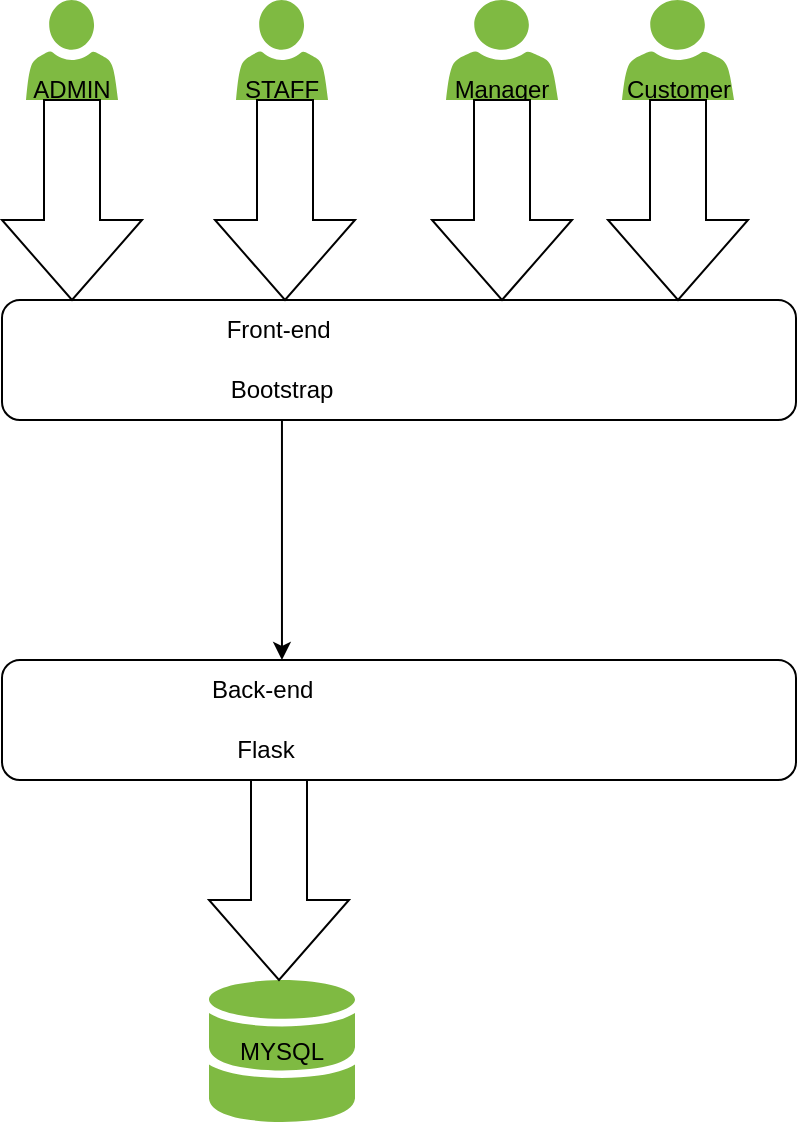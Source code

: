 <mxfile version="24.0.4" type="onedrive">
  <diagram name="Page-1" id="A5oAAItRhiB0wJQ7S17F">
    <mxGraphModel grid="1" page="1" gridSize="10" guides="1" tooltips="1" connect="1" arrows="1" fold="1" pageScale="1" pageWidth="850" pageHeight="1100" math="0" shadow="0">
      <root>
        <mxCell id="0" />
        <mxCell id="1" parent="0" />
        <mxCell id="sGNVbD_qZIN5bfvo1yTo-1" value="" style="sketch=0;pointerEvents=1;shadow=0;dashed=0;html=1;strokeColor=none;labelPosition=center;verticalLabelPosition=bottom;verticalAlign=top;outlineConnect=0;align=center;shape=mxgraph.office.users.user;fillColor=#7FBA42;" vertex="1" parent="1">
          <mxGeometry x="215" y="30" width="46" height="50" as="geometry" />
        </mxCell>
        <mxCell id="sGNVbD_qZIN5bfvo1yTo-2" value="" style="sketch=0;pointerEvents=1;shadow=0;dashed=0;html=1;strokeColor=none;labelPosition=center;verticalLabelPosition=bottom;verticalAlign=top;outlineConnect=0;align=center;shape=mxgraph.office.users.user;fillColor=#7FBA42;" vertex="1" parent="1">
          <mxGeometry x="320" y="30" width="46" height="50" as="geometry" />
        </mxCell>
        <mxCell id="sGNVbD_qZIN5bfvo1yTo-3" value="" style="sketch=0;pointerEvents=1;shadow=0;dashed=0;html=1;strokeColor=none;labelPosition=center;verticalLabelPosition=bottom;verticalAlign=top;outlineConnect=0;align=center;shape=mxgraph.office.users.user;fillColor=#7FBA42;" vertex="1" parent="1">
          <mxGeometry x="425" y="30" width="56" height="50" as="geometry" />
        </mxCell>
        <mxCell id="sGNVbD_qZIN5bfvo1yTo-12" value="" style="rounded=1;whiteSpace=wrap;html=1;strokeColor=default;" vertex="1" parent="1">
          <mxGeometry x="203" y="180" width="397" height="60" as="geometry" />
        </mxCell>
        <mxCell id="sGNVbD_qZIN5bfvo1yTo-14" value="" style="rounded=1;whiteSpace=wrap;html=1;strokeColor=default;" vertex="1" parent="1">
          <mxGeometry x="203" y="360" width="397" height="60" as="geometry" />
        </mxCell>
        <mxCell id="sGNVbD_qZIN5bfvo1yTo-15" value="" style="sketch=0;shadow=0;dashed=0;html=1;strokeColor=none;labelPosition=center;verticalLabelPosition=bottom;verticalAlign=top;outlineConnect=0;align=center;shape=mxgraph.office.databases.database_mini_2;fillColor=#7FBA42;" vertex="1" parent="1">
          <mxGeometry x="306.5" y="520" width="73" height="72" as="geometry" />
        </mxCell>
        <mxCell id="sGNVbD_qZIN5bfvo1yTo-17" value="" style="html=1;shadow=0;dashed=0;align=center;verticalAlign=middle;shape=mxgraph.arrows2.arrow;dy=0.6;dx=40;flipH=1;notch=0;direction=south;" vertex="1" parent="1">
          <mxGeometry x="306.5" y="420" width="70" height="100" as="geometry" />
        </mxCell>
        <mxCell id="sGNVbD_qZIN5bfvo1yTo-20" value="Front-end&amp;nbsp;" style="text;html=1;align=center;verticalAlign=middle;whiteSpace=wrap;rounded=0;" vertex="1" parent="1">
          <mxGeometry x="223" y="180" width="240" height="30" as="geometry" />
        </mxCell>
        <mxCell id="sGNVbD_qZIN5bfvo1yTo-21" value="Bootstrap" style="text;html=1;align=center;verticalAlign=middle;whiteSpace=wrap;rounded=0;" vertex="1" parent="1">
          <mxGeometry x="233" y="210" width="220" height="30" as="geometry" />
        </mxCell>
        <mxCell id="sGNVbD_qZIN5bfvo1yTo-22" value="Back-end&amp;nbsp;" style="text;html=1;align=center;verticalAlign=middle;whiteSpace=wrap;rounded=0;" vertex="1" parent="1">
          <mxGeometry x="240" y="360" width="190" height="30" as="geometry" />
        </mxCell>
        <mxCell id="sGNVbD_qZIN5bfvo1yTo-23" value="Flask" style="text;html=1;align=center;verticalAlign=middle;whiteSpace=wrap;rounded=0;" vertex="1" parent="1">
          <mxGeometry x="255" y="390" width="160" height="30" as="geometry" />
        </mxCell>
        <mxCell id="sGNVbD_qZIN5bfvo1yTo-24" value="MYSQL" style="text;html=1;align=center;verticalAlign=middle;whiteSpace=wrap;rounded=0;" vertex="1" parent="1">
          <mxGeometry x="313" y="541" width="60" height="30" as="geometry" />
        </mxCell>
        <mxCell id="sGNVbD_qZIN5bfvo1yTo-25" value="ADMIN" style="text;html=1;align=center;verticalAlign=middle;whiteSpace=wrap;rounded=0;" vertex="1" parent="1">
          <mxGeometry x="208" y="60" width="60" height="30" as="geometry" />
        </mxCell>
        <mxCell id="sGNVbD_qZIN5bfvo1yTo-26" value="STAFF" style="text;html=1;align=center;verticalAlign=middle;whiteSpace=wrap;rounded=0;" vertex="1" parent="1">
          <mxGeometry x="313" y="60" width="60" height="30" as="geometry" />
        </mxCell>
        <mxCell id="sGNVbD_qZIN5bfvo1yTo-27" value="Manager" style="text;html=1;align=center;verticalAlign=middle;whiteSpace=wrap;rounded=0;" vertex="1" parent="1">
          <mxGeometry x="423" y="60" width="60" height="30" as="geometry" />
        </mxCell>
        <mxCell id="sGNVbD_qZIN5bfvo1yTo-28" value="" style="html=1;shadow=0;dashed=0;align=center;verticalAlign=middle;shape=mxgraph.arrows2.arrow;dy=0.6;dx=40;direction=south;notch=0;" vertex="1" parent="1">
          <mxGeometry x="203" y="80" width="70" height="100" as="geometry" />
        </mxCell>
        <mxCell id="sGNVbD_qZIN5bfvo1yTo-29" value="" style="html=1;shadow=0;dashed=0;align=center;verticalAlign=middle;shape=mxgraph.arrows2.arrow;dy=0.6;dx=40;direction=south;notch=0;" vertex="1" parent="1">
          <mxGeometry x="309.5" y="80" width="70" height="100" as="geometry" />
        </mxCell>
        <mxCell id="sGNVbD_qZIN5bfvo1yTo-30" value="" style="html=1;shadow=0;dashed=0;align=center;verticalAlign=middle;shape=mxgraph.arrows2.arrow;dy=0.6;dx=40;direction=south;notch=0;" vertex="1" parent="1">
          <mxGeometry x="418" y="80" width="70" height="100" as="geometry" />
        </mxCell>
        <mxCell id="sGNVbD_qZIN5bfvo1yTo-31" style="edgeStyle=orthogonalEdgeStyle;rounded=0;orthogonalLoop=1;jettySize=auto;html=1;entryX=0.542;entryY=0;entryDx=0;entryDy=0;entryPerimeter=0;" edge="1" parent="1" source="sGNVbD_qZIN5bfvo1yTo-21" target="sGNVbD_qZIN5bfvo1yTo-22">
          <mxGeometry relative="1" as="geometry" />
        </mxCell>
        <mxCell id="_V1YxEOYTMqQwX3Jfne_-1" value="" style="sketch=0;pointerEvents=1;shadow=0;dashed=0;html=1;strokeColor=none;labelPosition=center;verticalLabelPosition=bottom;verticalAlign=top;outlineConnect=0;align=center;shape=mxgraph.office.users.user;fillColor=#7FBA42;" vertex="1" parent="1">
          <mxGeometry x="513" y="30" width="56" height="50" as="geometry" />
        </mxCell>
        <mxCell id="_V1YxEOYTMqQwX3Jfne_-3" value="Customer" style="text;html=1;align=center;verticalAlign=middle;whiteSpace=wrap;rounded=0;" vertex="1" parent="1">
          <mxGeometry x="513" y="60" width="57" height="30" as="geometry" />
        </mxCell>
        <mxCell id="_V1YxEOYTMqQwX3Jfne_-7" value="" style="html=1;shadow=0;dashed=0;align=center;verticalAlign=middle;shape=mxgraph.arrows2.arrow;dy=0.6;dx=40;direction=south;notch=0;" vertex="1" parent="1">
          <mxGeometry x="506" y="80" width="70" height="100" as="geometry" />
        </mxCell>
      </root>
    </mxGraphModel>
  </diagram>
</mxfile>
